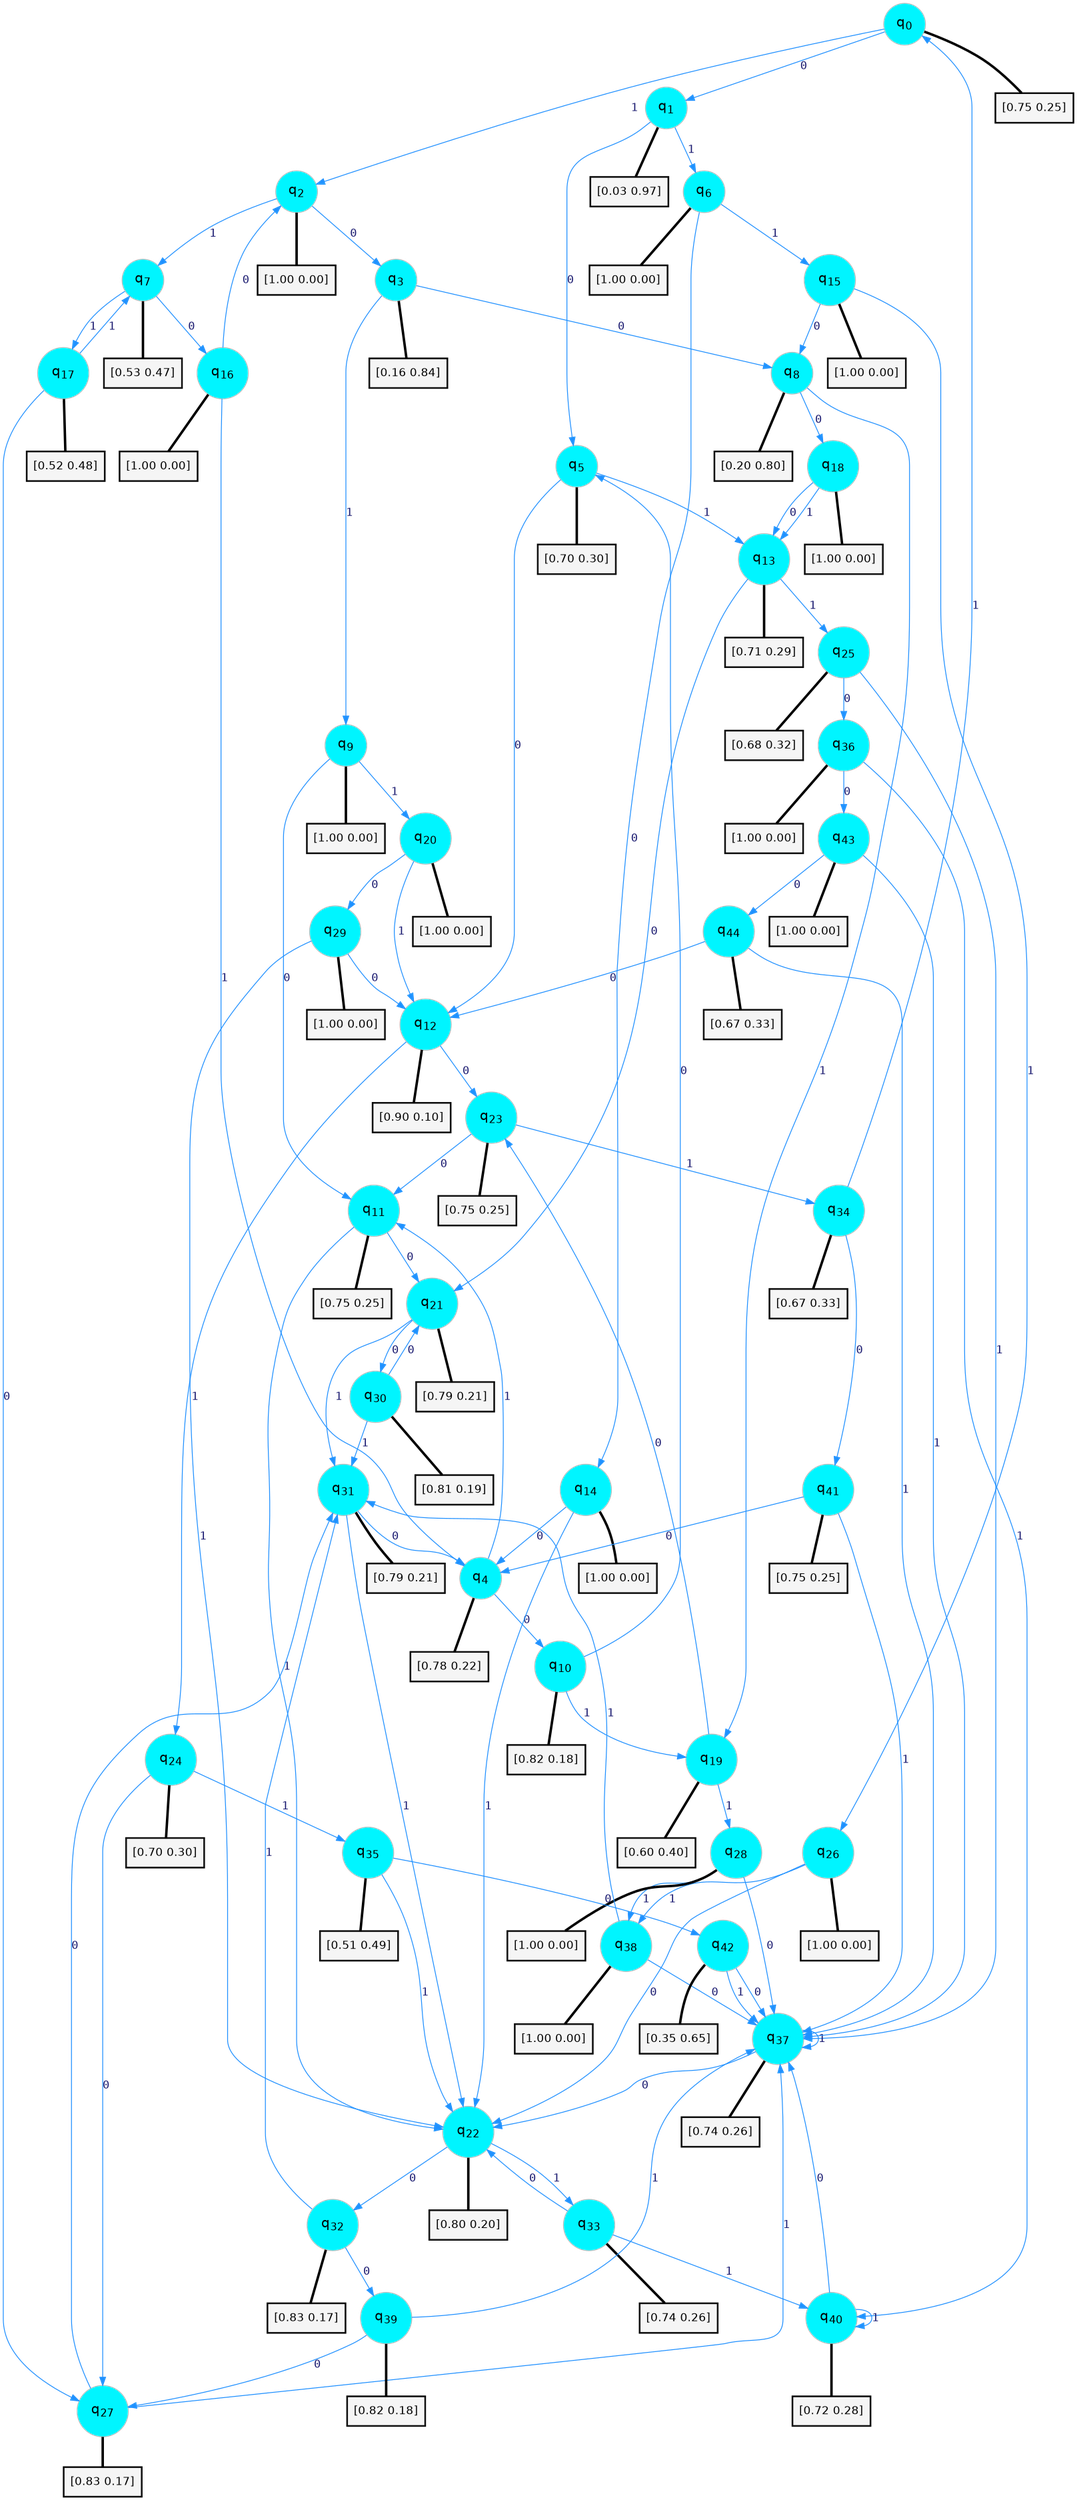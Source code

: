 digraph G {
graph [
bgcolor=transparent, dpi=300, rankdir=TD, size="40,25"];
node [
color=gray, fillcolor=turquoise1, fontcolor=black, fontname=Helvetica, fontsize=16, fontweight=bold, shape=circle, style=filled];
edge [
arrowsize=1, color=dodgerblue1, fontcolor=midnightblue, fontname=courier, fontweight=bold, penwidth=1, style=solid, weight=20];
0[label=<q<SUB>0</SUB>>];
1[label=<q<SUB>1</SUB>>];
2[label=<q<SUB>2</SUB>>];
3[label=<q<SUB>3</SUB>>];
4[label=<q<SUB>4</SUB>>];
5[label=<q<SUB>5</SUB>>];
6[label=<q<SUB>6</SUB>>];
7[label=<q<SUB>7</SUB>>];
8[label=<q<SUB>8</SUB>>];
9[label=<q<SUB>9</SUB>>];
10[label=<q<SUB>10</SUB>>];
11[label=<q<SUB>11</SUB>>];
12[label=<q<SUB>12</SUB>>];
13[label=<q<SUB>13</SUB>>];
14[label=<q<SUB>14</SUB>>];
15[label=<q<SUB>15</SUB>>];
16[label=<q<SUB>16</SUB>>];
17[label=<q<SUB>17</SUB>>];
18[label=<q<SUB>18</SUB>>];
19[label=<q<SUB>19</SUB>>];
20[label=<q<SUB>20</SUB>>];
21[label=<q<SUB>21</SUB>>];
22[label=<q<SUB>22</SUB>>];
23[label=<q<SUB>23</SUB>>];
24[label=<q<SUB>24</SUB>>];
25[label=<q<SUB>25</SUB>>];
26[label=<q<SUB>26</SUB>>];
27[label=<q<SUB>27</SUB>>];
28[label=<q<SUB>28</SUB>>];
29[label=<q<SUB>29</SUB>>];
30[label=<q<SUB>30</SUB>>];
31[label=<q<SUB>31</SUB>>];
32[label=<q<SUB>32</SUB>>];
33[label=<q<SUB>33</SUB>>];
34[label=<q<SUB>34</SUB>>];
35[label=<q<SUB>35</SUB>>];
36[label=<q<SUB>36</SUB>>];
37[label=<q<SUB>37</SUB>>];
38[label=<q<SUB>38</SUB>>];
39[label=<q<SUB>39</SUB>>];
40[label=<q<SUB>40</SUB>>];
41[label=<q<SUB>41</SUB>>];
42[label=<q<SUB>42</SUB>>];
43[label=<q<SUB>43</SUB>>];
44[label=<q<SUB>44</SUB>>];
45[label="[0.75 0.25]", shape=box,fontcolor=black, fontname=Helvetica, fontsize=14, penwidth=2, fillcolor=whitesmoke,color=black];
46[label="[0.03 0.97]", shape=box,fontcolor=black, fontname=Helvetica, fontsize=14, penwidth=2, fillcolor=whitesmoke,color=black];
47[label="[1.00 0.00]", shape=box,fontcolor=black, fontname=Helvetica, fontsize=14, penwidth=2, fillcolor=whitesmoke,color=black];
48[label="[0.16 0.84]", shape=box,fontcolor=black, fontname=Helvetica, fontsize=14, penwidth=2, fillcolor=whitesmoke,color=black];
49[label="[0.78 0.22]", shape=box,fontcolor=black, fontname=Helvetica, fontsize=14, penwidth=2, fillcolor=whitesmoke,color=black];
50[label="[0.70 0.30]", shape=box,fontcolor=black, fontname=Helvetica, fontsize=14, penwidth=2, fillcolor=whitesmoke,color=black];
51[label="[1.00 0.00]", shape=box,fontcolor=black, fontname=Helvetica, fontsize=14, penwidth=2, fillcolor=whitesmoke,color=black];
52[label="[0.53 0.47]", shape=box,fontcolor=black, fontname=Helvetica, fontsize=14, penwidth=2, fillcolor=whitesmoke,color=black];
53[label="[0.20 0.80]", shape=box,fontcolor=black, fontname=Helvetica, fontsize=14, penwidth=2, fillcolor=whitesmoke,color=black];
54[label="[1.00 0.00]", shape=box,fontcolor=black, fontname=Helvetica, fontsize=14, penwidth=2, fillcolor=whitesmoke,color=black];
55[label="[0.82 0.18]", shape=box,fontcolor=black, fontname=Helvetica, fontsize=14, penwidth=2, fillcolor=whitesmoke,color=black];
56[label="[0.75 0.25]", shape=box,fontcolor=black, fontname=Helvetica, fontsize=14, penwidth=2, fillcolor=whitesmoke,color=black];
57[label="[0.90 0.10]", shape=box,fontcolor=black, fontname=Helvetica, fontsize=14, penwidth=2, fillcolor=whitesmoke,color=black];
58[label="[0.71 0.29]", shape=box,fontcolor=black, fontname=Helvetica, fontsize=14, penwidth=2, fillcolor=whitesmoke,color=black];
59[label="[1.00 0.00]", shape=box,fontcolor=black, fontname=Helvetica, fontsize=14, penwidth=2, fillcolor=whitesmoke,color=black];
60[label="[1.00 0.00]", shape=box,fontcolor=black, fontname=Helvetica, fontsize=14, penwidth=2, fillcolor=whitesmoke,color=black];
61[label="[1.00 0.00]", shape=box,fontcolor=black, fontname=Helvetica, fontsize=14, penwidth=2, fillcolor=whitesmoke,color=black];
62[label="[0.52 0.48]", shape=box,fontcolor=black, fontname=Helvetica, fontsize=14, penwidth=2, fillcolor=whitesmoke,color=black];
63[label="[1.00 0.00]", shape=box,fontcolor=black, fontname=Helvetica, fontsize=14, penwidth=2, fillcolor=whitesmoke,color=black];
64[label="[0.60 0.40]", shape=box,fontcolor=black, fontname=Helvetica, fontsize=14, penwidth=2, fillcolor=whitesmoke,color=black];
65[label="[1.00 0.00]", shape=box,fontcolor=black, fontname=Helvetica, fontsize=14, penwidth=2, fillcolor=whitesmoke,color=black];
66[label="[0.79 0.21]", shape=box,fontcolor=black, fontname=Helvetica, fontsize=14, penwidth=2, fillcolor=whitesmoke,color=black];
67[label="[0.80 0.20]", shape=box,fontcolor=black, fontname=Helvetica, fontsize=14, penwidth=2, fillcolor=whitesmoke,color=black];
68[label="[0.75 0.25]", shape=box,fontcolor=black, fontname=Helvetica, fontsize=14, penwidth=2, fillcolor=whitesmoke,color=black];
69[label="[0.70 0.30]", shape=box,fontcolor=black, fontname=Helvetica, fontsize=14, penwidth=2, fillcolor=whitesmoke,color=black];
70[label="[0.68 0.32]", shape=box,fontcolor=black, fontname=Helvetica, fontsize=14, penwidth=2, fillcolor=whitesmoke,color=black];
71[label="[1.00 0.00]", shape=box,fontcolor=black, fontname=Helvetica, fontsize=14, penwidth=2, fillcolor=whitesmoke,color=black];
72[label="[0.83 0.17]", shape=box,fontcolor=black, fontname=Helvetica, fontsize=14, penwidth=2, fillcolor=whitesmoke,color=black];
73[label="[1.00 0.00]", shape=box,fontcolor=black, fontname=Helvetica, fontsize=14, penwidth=2, fillcolor=whitesmoke,color=black];
74[label="[1.00 0.00]", shape=box,fontcolor=black, fontname=Helvetica, fontsize=14, penwidth=2, fillcolor=whitesmoke,color=black];
75[label="[0.81 0.19]", shape=box,fontcolor=black, fontname=Helvetica, fontsize=14, penwidth=2, fillcolor=whitesmoke,color=black];
76[label="[0.79 0.21]", shape=box,fontcolor=black, fontname=Helvetica, fontsize=14, penwidth=2, fillcolor=whitesmoke,color=black];
77[label="[0.83 0.17]", shape=box,fontcolor=black, fontname=Helvetica, fontsize=14, penwidth=2, fillcolor=whitesmoke,color=black];
78[label="[0.74 0.26]", shape=box,fontcolor=black, fontname=Helvetica, fontsize=14, penwidth=2, fillcolor=whitesmoke,color=black];
79[label="[0.67 0.33]", shape=box,fontcolor=black, fontname=Helvetica, fontsize=14, penwidth=2, fillcolor=whitesmoke,color=black];
80[label="[0.51 0.49]", shape=box,fontcolor=black, fontname=Helvetica, fontsize=14, penwidth=2, fillcolor=whitesmoke,color=black];
81[label="[1.00 0.00]", shape=box,fontcolor=black, fontname=Helvetica, fontsize=14, penwidth=2, fillcolor=whitesmoke,color=black];
82[label="[0.74 0.26]", shape=box,fontcolor=black, fontname=Helvetica, fontsize=14, penwidth=2, fillcolor=whitesmoke,color=black];
83[label="[1.00 0.00]", shape=box,fontcolor=black, fontname=Helvetica, fontsize=14, penwidth=2, fillcolor=whitesmoke,color=black];
84[label="[0.82 0.18]", shape=box,fontcolor=black, fontname=Helvetica, fontsize=14, penwidth=2, fillcolor=whitesmoke,color=black];
85[label="[0.72 0.28]", shape=box,fontcolor=black, fontname=Helvetica, fontsize=14, penwidth=2, fillcolor=whitesmoke,color=black];
86[label="[0.75 0.25]", shape=box,fontcolor=black, fontname=Helvetica, fontsize=14, penwidth=2, fillcolor=whitesmoke,color=black];
87[label="[0.35 0.65]", shape=box,fontcolor=black, fontname=Helvetica, fontsize=14, penwidth=2, fillcolor=whitesmoke,color=black];
88[label="[1.00 0.00]", shape=box,fontcolor=black, fontname=Helvetica, fontsize=14, penwidth=2, fillcolor=whitesmoke,color=black];
89[label="[0.67 0.33]", shape=box,fontcolor=black, fontname=Helvetica, fontsize=14, penwidth=2, fillcolor=whitesmoke,color=black];
0->1 [label=0];
0->2 [label=1];
0->45 [arrowhead=none, penwidth=3,color=black];
1->5 [label=0];
1->6 [label=1];
1->46 [arrowhead=none, penwidth=3,color=black];
2->3 [label=0];
2->7 [label=1];
2->47 [arrowhead=none, penwidth=3,color=black];
3->8 [label=0];
3->9 [label=1];
3->48 [arrowhead=none, penwidth=3,color=black];
4->10 [label=0];
4->11 [label=1];
4->49 [arrowhead=none, penwidth=3,color=black];
5->12 [label=0];
5->13 [label=1];
5->50 [arrowhead=none, penwidth=3,color=black];
6->14 [label=0];
6->15 [label=1];
6->51 [arrowhead=none, penwidth=3,color=black];
7->16 [label=0];
7->17 [label=1];
7->52 [arrowhead=none, penwidth=3,color=black];
8->18 [label=0];
8->19 [label=1];
8->53 [arrowhead=none, penwidth=3,color=black];
9->11 [label=0];
9->20 [label=1];
9->54 [arrowhead=none, penwidth=3,color=black];
10->5 [label=0];
10->19 [label=1];
10->55 [arrowhead=none, penwidth=3,color=black];
11->21 [label=0];
11->22 [label=1];
11->56 [arrowhead=none, penwidth=3,color=black];
12->23 [label=0];
12->24 [label=1];
12->57 [arrowhead=none, penwidth=3,color=black];
13->21 [label=0];
13->25 [label=1];
13->58 [arrowhead=none, penwidth=3,color=black];
14->4 [label=0];
14->22 [label=1];
14->59 [arrowhead=none, penwidth=3,color=black];
15->8 [label=0];
15->26 [label=1];
15->60 [arrowhead=none, penwidth=3,color=black];
16->2 [label=0];
16->4 [label=1];
16->61 [arrowhead=none, penwidth=3,color=black];
17->27 [label=0];
17->7 [label=1];
17->62 [arrowhead=none, penwidth=3,color=black];
18->13 [label=0];
18->13 [label=1];
18->63 [arrowhead=none, penwidth=3,color=black];
19->23 [label=0];
19->28 [label=1];
19->64 [arrowhead=none, penwidth=3,color=black];
20->29 [label=0];
20->12 [label=1];
20->65 [arrowhead=none, penwidth=3,color=black];
21->30 [label=0];
21->31 [label=1];
21->66 [arrowhead=none, penwidth=3,color=black];
22->32 [label=0];
22->33 [label=1];
22->67 [arrowhead=none, penwidth=3,color=black];
23->11 [label=0];
23->34 [label=1];
23->68 [arrowhead=none, penwidth=3,color=black];
24->27 [label=0];
24->35 [label=1];
24->69 [arrowhead=none, penwidth=3,color=black];
25->36 [label=0];
25->37 [label=1];
25->70 [arrowhead=none, penwidth=3,color=black];
26->22 [label=0];
26->38 [label=1];
26->71 [arrowhead=none, penwidth=3,color=black];
27->31 [label=0];
27->37 [label=1];
27->72 [arrowhead=none, penwidth=3,color=black];
28->37 [label=0];
28->38 [label=1];
28->73 [arrowhead=none, penwidth=3,color=black];
29->12 [label=0];
29->22 [label=1];
29->74 [arrowhead=none, penwidth=3,color=black];
30->21 [label=0];
30->31 [label=1];
30->75 [arrowhead=none, penwidth=3,color=black];
31->4 [label=0];
31->22 [label=1];
31->76 [arrowhead=none, penwidth=3,color=black];
32->39 [label=0];
32->31 [label=1];
32->77 [arrowhead=none, penwidth=3,color=black];
33->22 [label=0];
33->40 [label=1];
33->78 [arrowhead=none, penwidth=3,color=black];
34->41 [label=0];
34->0 [label=1];
34->79 [arrowhead=none, penwidth=3,color=black];
35->42 [label=0];
35->22 [label=1];
35->80 [arrowhead=none, penwidth=3,color=black];
36->43 [label=0];
36->40 [label=1];
36->81 [arrowhead=none, penwidth=3,color=black];
37->22 [label=0];
37->37 [label=1];
37->82 [arrowhead=none, penwidth=3,color=black];
38->37 [label=0];
38->31 [label=1];
38->83 [arrowhead=none, penwidth=3,color=black];
39->27 [label=0];
39->37 [label=1];
39->84 [arrowhead=none, penwidth=3,color=black];
40->37 [label=0];
40->40 [label=1];
40->85 [arrowhead=none, penwidth=3,color=black];
41->4 [label=0];
41->37 [label=1];
41->86 [arrowhead=none, penwidth=3,color=black];
42->37 [label=0];
42->37 [label=1];
42->87 [arrowhead=none, penwidth=3,color=black];
43->44 [label=0];
43->37 [label=1];
43->88 [arrowhead=none, penwidth=3,color=black];
44->12 [label=0];
44->37 [label=1];
44->89 [arrowhead=none, penwidth=3,color=black];
}
